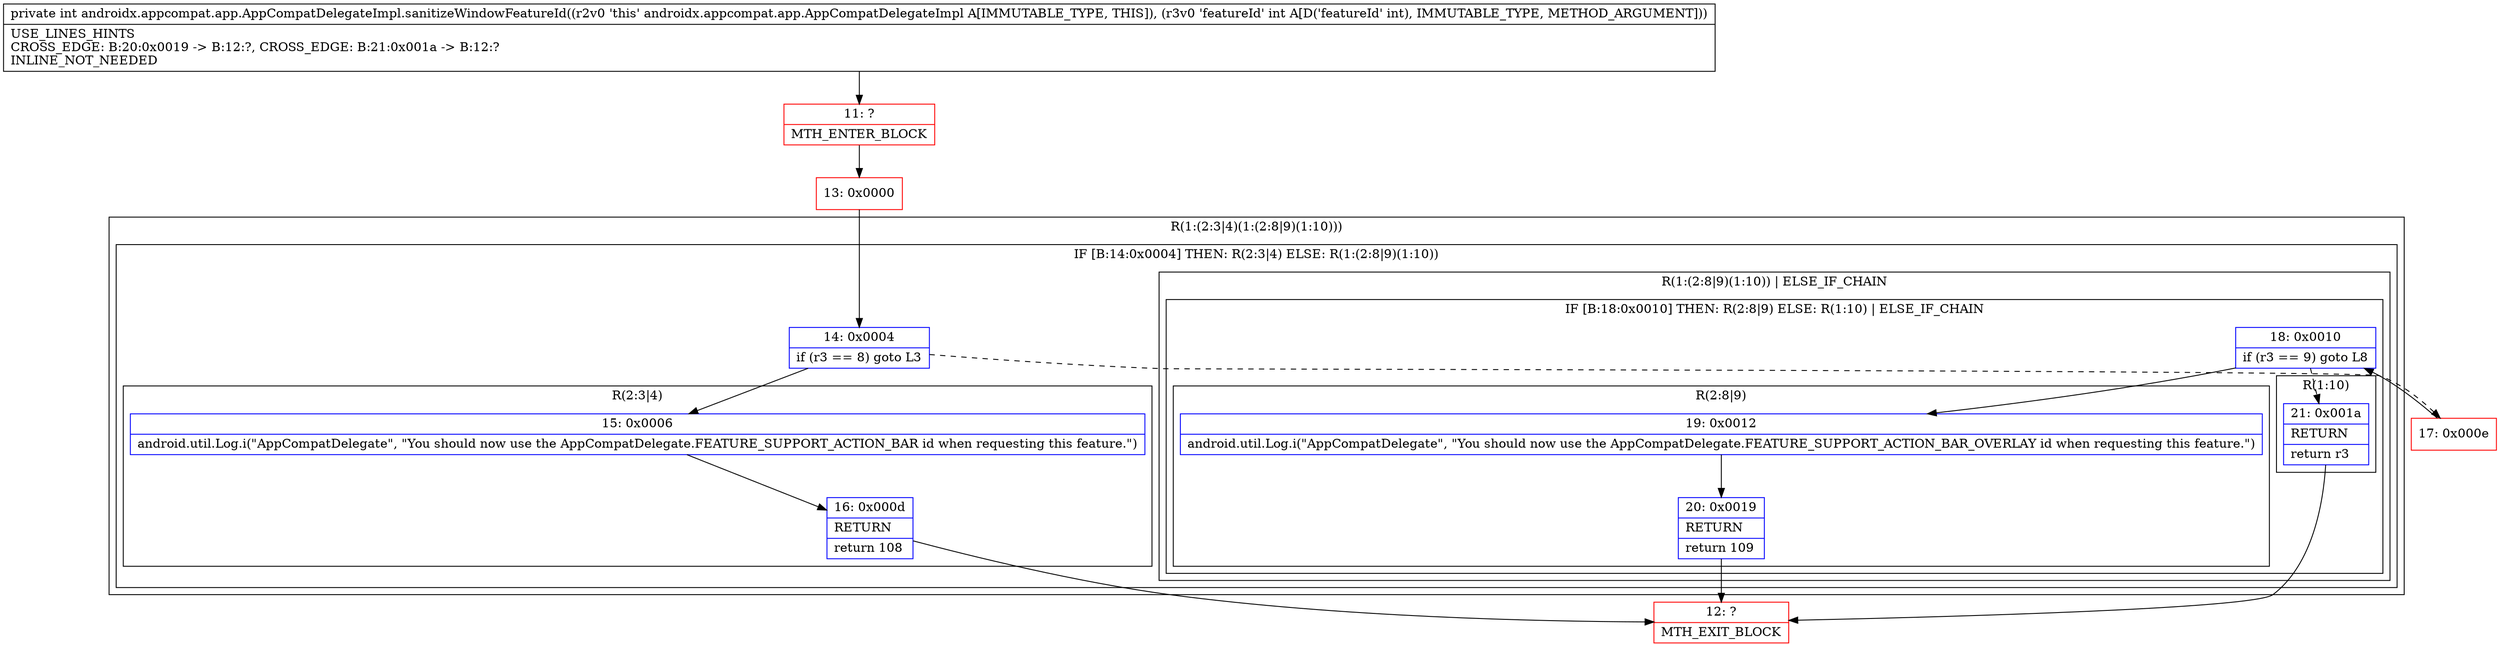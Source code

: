 digraph "CFG forandroidx.appcompat.app.AppCompatDelegateImpl.sanitizeWindowFeatureId(I)I" {
subgraph cluster_Region_784235187 {
label = "R(1:(2:3|4)(1:(2:8|9)(1:10)))";
node [shape=record,color=blue];
subgraph cluster_IfRegion_549628389 {
label = "IF [B:14:0x0004] THEN: R(2:3|4) ELSE: R(1:(2:8|9)(1:10))";
node [shape=record,color=blue];
Node_14 [shape=record,label="{14\:\ 0x0004|if (r3 == 8) goto L3\l}"];
subgraph cluster_Region_1410240712 {
label = "R(2:3|4)";
node [shape=record,color=blue];
Node_15 [shape=record,label="{15\:\ 0x0006|android.util.Log.i(\"AppCompatDelegate\", \"You should now use the AppCompatDelegate.FEATURE_SUPPORT_ACTION_BAR id when requesting this feature.\")\l}"];
Node_16 [shape=record,label="{16\:\ 0x000d|RETURN\l|return 108\l}"];
}
subgraph cluster_Region_417268627 {
label = "R(1:(2:8|9)(1:10)) | ELSE_IF_CHAIN\l";
node [shape=record,color=blue];
subgraph cluster_IfRegion_1172933081 {
label = "IF [B:18:0x0010] THEN: R(2:8|9) ELSE: R(1:10) | ELSE_IF_CHAIN\l";
node [shape=record,color=blue];
Node_18 [shape=record,label="{18\:\ 0x0010|if (r3 == 9) goto L8\l}"];
subgraph cluster_Region_1892781312 {
label = "R(2:8|9)";
node [shape=record,color=blue];
Node_19 [shape=record,label="{19\:\ 0x0012|android.util.Log.i(\"AppCompatDelegate\", \"You should now use the AppCompatDelegate.FEATURE_SUPPORT_ACTION_BAR_OVERLAY id when requesting this feature.\")\l}"];
Node_20 [shape=record,label="{20\:\ 0x0019|RETURN\l|return 109\l}"];
}
subgraph cluster_Region_1350159106 {
label = "R(1:10)";
node [shape=record,color=blue];
Node_21 [shape=record,label="{21\:\ 0x001a|RETURN\l|return r3\l}"];
}
}
}
}
}
Node_11 [shape=record,color=red,label="{11\:\ ?|MTH_ENTER_BLOCK\l}"];
Node_13 [shape=record,color=red,label="{13\:\ 0x0000}"];
Node_12 [shape=record,color=red,label="{12\:\ ?|MTH_EXIT_BLOCK\l}"];
Node_17 [shape=record,color=red,label="{17\:\ 0x000e}"];
MethodNode[shape=record,label="{private int androidx.appcompat.app.AppCompatDelegateImpl.sanitizeWindowFeatureId((r2v0 'this' androidx.appcompat.app.AppCompatDelegateImpl A[IMMUTABLE_TYPE, THIS]), (r3v0 'featureId' int A[D('featureId' int), IMMUTABLE_TYPE, METHOD_ARGUMENT]))  | USE_LINES_HINTS\lCROSS_EDGE: B:20:0x0019 \-\> B:12:?, CROSS_EDGE: B:21:0x001a \-\> B:12:?\lINLINE_NOT_NEEDED\l}"];
MethodNode -> Node_11;Node_14 -> Node_15;
Node_14 -> Node_17[style=dashed];
Node_15 -> Node_16;
Node_16 -> Node_12;
Node_18 -> Node_19;
Node_18 -> Node_21[style=dashed];
Node_19 -> Node_20;
Node_20 -> Node_12;
Node_21 -> Node_12;
Node_11 -> Node_13;
Node_13 -> Node_14;
Node_17 -> Node_18;
}

